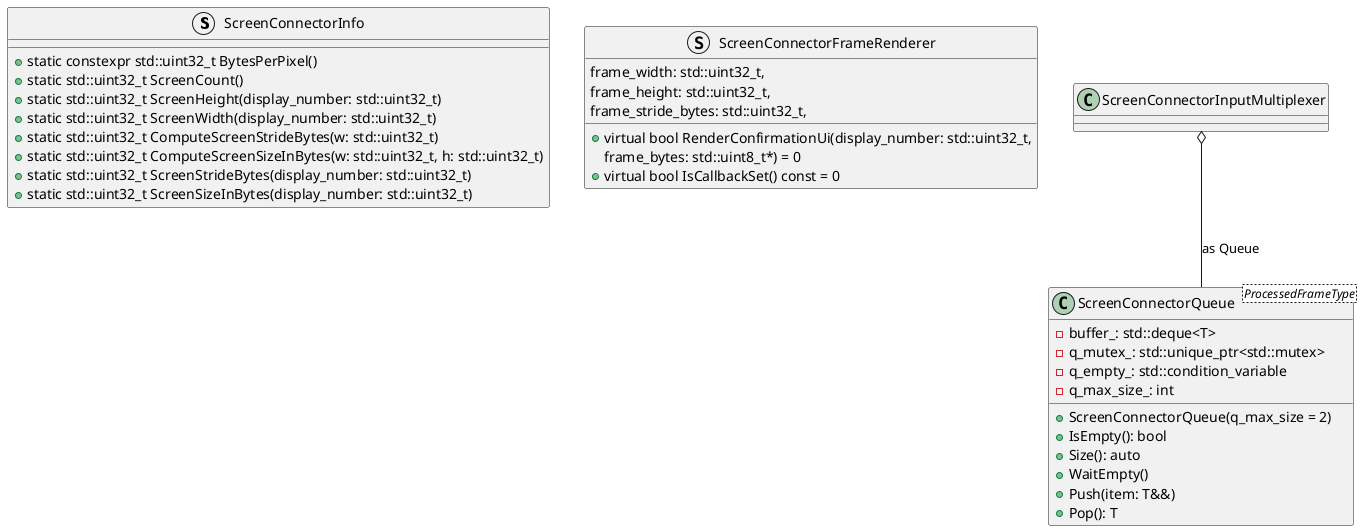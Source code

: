 @startuml


struct ScreenConnectorInfo {
  + static constexpr std::uint32_t BytesPerPixel()
  + static std::uint32_t ScreenCount()
  + static std::uint32_t ScreenHeight(display_number: std::uint32_t)
  + static std::uint32_t ScreenWidth(display_number: std::uint32_t)
  + static std::uint32_t ComputeScreenStrideBytes(w: std::uint32_t)
  + static std::uint32_t ComputeScreenSizeInBytes(w: std::uint32_t, h: std::uint32_t)
  + static std::uint32_t ScreenStrideBytes(display_number: std::uint32_t)
  + static std::uint32_t ScreenSizeInBytes(display_number: std::uint32_t)
}

struct ScreenConnectorFrameRenderer {
  + virtual bool RenderConfirmationUi(display_number: std::uint32_t,
                                      frame_width: std::uint32_t,
                                      frame_height: std::uint32_t,
                                      frame_stride_bytes: std::uint32_t,
                                      frame_bytes: std::uint8_t*) = 0
  + virtual bool IsCallbackSet() const = 0
}


class ScreenConnectorQueue<ProcessedFrameType> {
  - buffer_: std::deque<T>
  - q_mutex_: std::unique_ptr<std::mutex>
  - q_empty_: std::condition_variable
  - q_max_size_: int
  + ScreenConnectorQueue(q_max_size = 2)
  + IsEmpty(): bool
  + Size(): auto
  + WaitEmpty()
  + Push(item: T&&)
  + Pop(): T
}

ScreenConnectorInputMultiplexer o-- ScreenConnectorQueue : as Queue

@enduml

